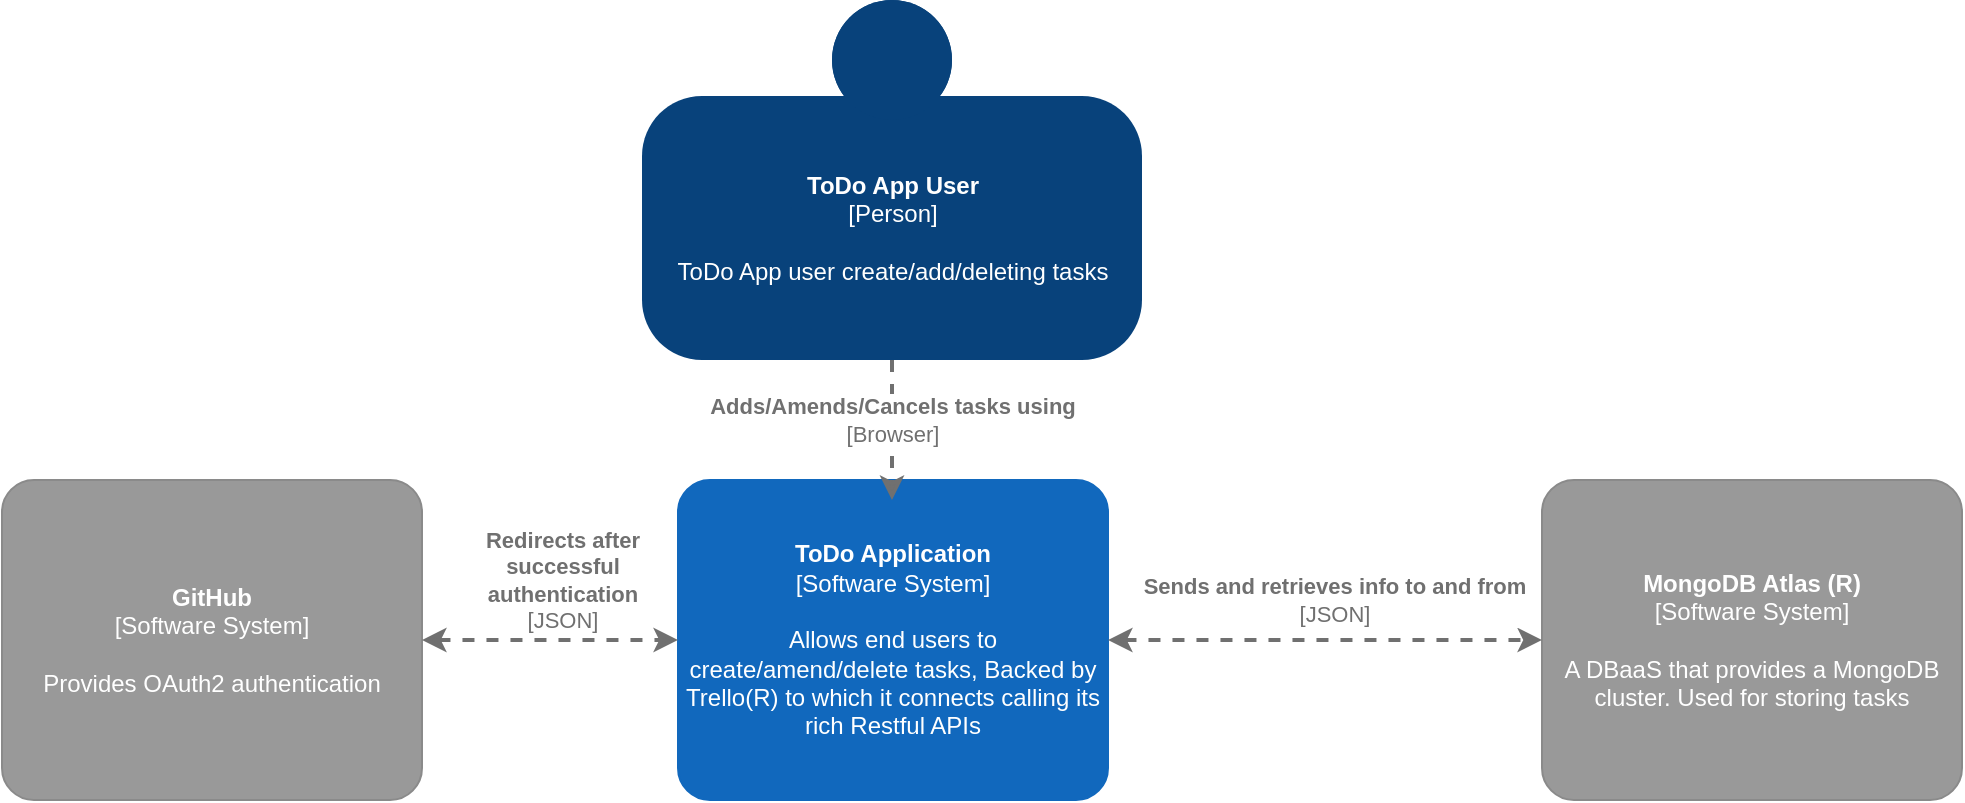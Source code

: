 <mxfile version="14.4.3" type="device" pages="4"><diagram id="dn1Vjq4ic546QwcZb8_f" name="Context"><mxGraphModel dx="1952" dy="728" grid="1" gridSize="10" guides="1" tooltips="1" connect="1" arrows="1" fold="1" page="1" pageScale="1" pageWidth="850" pageHeight="1100" math="0" shadow="0"><root><mxCell id="0"/><mxCell id="1" parent="0"/><object placeholders="1" c4Name="ToDo App User" c4Type="Person" c4Description="ToDo App user create/add/deleting tasks" label="&lt;b&gt;%c4Name%&lt;/b&gt;&lt;div&gt;[%c4Type%]&lt;/div&gt;&lt;br&gt;&lt;div&gt;%c4Description%&lt;/div&gt;" id="f-Gdh7KHexJDedPqXqwD-1"><mxCell style="html=1;dashed=0;whitespace=wrap;fillColor=#08427b;strokeColor=none;fontColor=#ffffff;shape=mxgraph.c4.person;align=center;metaEdit=1;points=[[0.5,0,0],[1,0.5,0],[1,0.75,0],[0.75,1,0],[0.5,1,0],[0.25,1,0],[0,0.75,0],[0,0.5,0]];metaData={&quot;c4Type&quot;:{&quot;editable&quot;:false}};" parent="1" vertex="1"><mxGeometry x="300" y="30" width="250" height="180" as="geometry"/></mxCell></object><object placeholders="1" c4Name="ToDo Application" c4Type="Software System" c4Description="Allows end users to create/amend/delete tasks, Backed by Trello(R) to which it connects calling its rich Restful APIs" label="&lt;b&gt;%c4Name%&lt;/b&gt;&lt;div&gt;[%c4Type%]&lt;/div&gt;&lt;br&gt;&lt;div&gt;%c4Description%&lt;/div&gt;" id="f-Gdh7KHexJDedPqXqwD-2"><mxCell style="rounded=1;whiteSpace=wrap;html=1;labelBackgroundColor=none;fillColor=#1168BD;fontColor=#ffffff;align=center;arcSize=10;strokeColor=#1168BD;metaEdit=1;metaData={&quot;c4Type&quot;:{&quot;editable&quot;:false}};points=[[0.25,0,0],[0.5,0,0],[0.75,0,0],[1,0.25,0],[1,0.5,0],[1,0.75,0],[0.75,1,0],[0.5,1,0],[0.25,1,0],[0,0.75,0],[0,0.5,0],[0,0.25,0]];" parent="1" vertex="1"><mxGeometry x="318" y="270" width="215" height="160" as="geometry"/></mxCell></object><object placeholders="1" c4Name="MongoDB Atlas (R)" c4Type="Software System" c4Description="A DBaaS that provides a MongoDB cluster. Used for storing tasks" label="&lt;b&gt;%c4Name%&lt;/b&gt;&lt;div&gt;[%c4Type%]&lt;/div&gt;&lt;br&gt;&lt;div&gt;%c4Description%&lt;/div&gt;" id="f-Gdh7KHexJDedPqXqwD-3"><mxCell style="rounded=1;whiteSpace=wrap;html=1;labelBackgroundColor=none;fillColor=#999999;fontColor=#ffffff;align=center;arcSize=10;strokeColor=#8A8A8A;metaEdit=1;metaData={&quot;c4Type&quot;:{&quot;editable&quot;:false}};points=[[0.25,0,0],[0.5,0,0],[0.75,0,0],[1,0.25,0],[1,0.5,0],[1,0.75,0],[0.75,1,0],[0.5,1,0],[0.25,1,0],[0,0.75,0],[0,0.5,0],[0,0.25,0]];" parent="1" vertex="1"><mxGeometry x="750" y="270" width="210" height="160" as="geometry"/></mxCell></object><object placeholders="1" c4Type="Relationship" c4Technology="Browser" c4Description="Adds/Amends/Cancels tasks using" label="&lt;div style=&quot;text-align: left&quot;&gt;&lt;div style=&quot;text-align: center&quot;&gt;&lt;b&gt;%c4Description%&lt;/b&gt;&lt;/div&gt;&lt;div style=&quot;text-align: center&quot;&gt;[%c4Technology%]&lt;/div&gt;&lt;/div&gt;" id="f-Gdh7KHexJDedPqXqwD-6"><mxCell style="edgeStyle=none;rounded=0;html=1;jettySize=auto;orthogonalLoop=1;strokeColor=#707070;strokeWidth=2;fontColor=#707070;jumpStyle=none;dashed=1;metaEdit=1;metaData={&quot;c4Type&quot;:{&quot;editable&quot;:false}};" parent="1" source="f-Gdh7KHexJDedPqXqwD-1" edge="1"><mxGeometry x="-0.143" width="160" relative="1" as="geometry"><mxPoint x="425" y="210" as="sourcePoint"/><mxPoint x="425" y="280" as="targetPoint"/><mxPoint as="offset"/></mxGeometry></mxCell></object><object placeholders="1" c4Type="Relationship" c4Technology="JSON" c4Description="Sends and retrieves info to and from" label="&lt;div style=&quot;text-align: left&quot;&gt;&lt;div style=&quot;text-align: center&quot;&gt;&lt;b&gt;%c4Description%&lt;/b&gt;&lt;/div&gt;&lt;div style=&quot;text-align: center&quot;&gt;[%c4Technology%]&lt;/div&gt;&lt;/div&gt;" id="f-Gdh7KHexJDedPqXqwD-7"><mxCell style="edgeStyle=none;rounded=0;html=1;jettySize=auto;orthogonalLoop=1;strokeColor=#707070;strokeWidth=2;fontColor=#707070;jumpStyle=none;dashed=1;metaEdit=1;metaData={&quot;c4Type&quot;:{&quot;editable&quot;:false}};entryX=0;entryY=0.5;entryDx=0;entryDy=0;entryPerimeter=0;startArrow=classic;startFill=1;" parent="1" source="f-Gdh7KHexJDedPqXqwD-2" target="f-Gdh7KHexJDedPqXqwD-3" edge="1"><mxGeometry x="0.042" y="20" width="160" relative="1" as="geometry"><mxPoint x="530" y="360" as="sourcePoint"/><mxPoint x="650" y="350" as="targetPoint"/><Array as="points"><mxPoint x="600" y="350"/></Array><mxPoint as="offset"/></mxGeometry></mxCell></object><object placeholders="1" c4Name="GitHub" c4Type="Software System" c4Description="Provides OAuth2 authentication" label="&lt;b&gt;%c4Name%&lt;/b&gt;&lt;div&gt;[%c4Type%]&lt;/div&gt;&lt;br&gt;&lt;div&gt;%c4Description%&lt;/div&gt;" id="2"><mxCell style="rounded=1;whiteSpace=wrap;html=1;labelBackgroundColor=none;fillColor=#999999;fontColor=#ffffff;align=center;arcSize=10;strokeColor=#8A8A8A;metaEdit=1;metaData={&quot;c4Type&quot;:{&quot;editable&quot;:false}};points=[[0.25,0,0],[0.5,0,0],[0.75,0,0],[1,0.25,0],[1,0.5,0],[1,0.75,0],[0.75,1,0],[0.5,1,0],[0.25,1,0],[0,0.75,0],[0,0.5,0],[0,0.25,0]];" parent="1" vertex="1"><mxGeometry x="-20" y="270" width="210" height="160" as="geometry"/></mxCell></object><object placeholders="1" c4Type="Relationship" c4Technology="JSON" c4Description="Redirects after&#10;successful&#10;authentication" label="&lt;div style=&quot;text-align: left&quot;&gt;&lt;div style=&quot;text-align: center&quot;&gt;&lt;b&gt;%c4Description%&lt;/b&gt;&lt;/div&gt;&lt;div style=&quot;text-align: center&quot;&gt;[%c4Technology%]&lt;/div&gt;&lt;/div&gt;" id="H5Cxwn_LAXvR9FRiUyiR-3"><mxCell style="edgeStyle=none;rounded=0;html=1;jettySize=auto;orthogonalLoop=1;strokeColor=#707070;strokeWidth=2;fontColor=#707070;jumpStyle=none;dashed=1;metaEdit=1;metaData={&quot;c4Type&quot;:{&quot;editable&quot;:false}};startArrow=classic;startFill=1;exitX=1;exitY=0.5;exitDx=0;exitDy=0;exitPerimeter=0;entryX=0;entryY=0.5;entryDx=0;entryDy=0;entryPerimeter=0;" parent="1" source="2" target="f-Gdh7KHexJDedPqXqwD-2" edge="1"><mxGeometry x="0.094" y="30" width="160" relative="1" as="geometry"><mxPoint x="110" y="470" as="sourcePoint"/><mxPoint x="370" y="470" as="targetPoint"/><mxPoint as="offset"/></mxGeometry></mxCell></object></root></mxGraphModel></diagram><diagram id="Foj7DZqFg0n5QcmUOzr-" name="Container"><mxGraphModel dx="1952" dy="728" grid="1" gridSize="10" guides="1" tooltips="1" connect="1" arrows="1" fold="1" page="1" pageScale="1" pageWidth="850" pageHeight="1100" math="0" shadow="0"><root><mxCell id="N9VP8kCMDE7anrByDkzx-0"/><mxCell id="N9VP8kCMDE7anrByDkzx-1" parent="N9VP8kCMDE7anrByDkzx-0"/><object placeholders="1" c4Name="ToDo App User" c4Type="Person" c4Description="ToDo App user create/add/deleting tasks" label="&lt;b&gt;%c4Name%&lt;/b&gt;&lt;div&gt;[%c4Type%]&lt;/div&gt;&lt;br&gt;&lt;div&gt;%c4Description%&lt;/div&gt;" id="tFSmgX2xO9txlpkh3Q9O-0"><mxCell style="html=1;dashed=0;whitespace=wrap;fillColor=#08427b;strokeColor=none;fontColor=#ffffff;shape=mxgraph.c4.person;align=center;metaEdit=1;points=[[0.5,0,0],[1,0.5,0],[1,0.75,0],[0.75,1,0],[0.5,1,0],[0.25,1,0],[0,0.75,0],[0,0.5,0]];metaData={&quot;c4Type&quot;:{&quot;editable&quot;:false}};" parent="N9VP8kCMDE7anrByDkzx-1" vertex="1"><mxGeometry x="225" y="40" width="250" height="180" as="geometry"/></mxCell></object><object placeholders="1" c4Name="MongoDB Atlas (R)" c4Type="Software System" c4Description="A DBaaS that provides a MongoDB cluster. Used for storing tasks" label="&lt;b&gt;%c4Name%&lt;/b&gt;&lt;div&gt;[%c4Type%]&lt;/div&gt;&lt;br&gt;&lt;div&gt;%c4Description%&lt;/div&gt;" id="tFSmgX2xO9txlpkh3Q9O-1"><mxCell style="rounded=1;whiteSpace=wrap;html=1;labelBackgroundColor=none;fillColor=#999999;fontColor=#ffffff;align=center;arcSize=10;strokeColor=#8A8A8A;metaEdit=1;metaData={&quot;c4Type&quot;:{&quot;editable&quot;:false}};points=[[0.25,0,0],[0.5,0,0],[0.75,0,0],[1,0.25,0],[1,0.5,0],[1,0.75,0],[0.75,1,0],[0.5,1,0],[0.25,1,0],[0,0.75,0],[0,0.5,0],[0,0.25,0]];" parent="N9VP8kCMDE7anrByDkzx-1" vertex="1"><mxGeometry x="750" y="595" width="210" height="160" as="geometry"/></mxCell></object><object placeholders="1" c4Name="ToDo App" c4Type="ExecutionEnvironment" c4Application="Hosts the web application" label="&lt;div style=&quot;text-align: left&quot;&gt;%c4Name%&lt;/div&gt;&lt;div style=&quot;text-align: left&quot;&gt;[%c4Application%]&lt;/div&gt;" id="tFSmgX2xO9txlpkh3Q9O-2"><mxCell style="rounded=1;whiteSpace=wrap;html=1;labelBackgroundColor=none;fillColor=#ffffff;fontColor=#000000;align=left;arcSize=5;strokeColor=#000000;verticalAlign=bottom;metaEdit=1;metaData={&quot;c4Type&quot;:{&quot;editable&quot;:false}};points=[[0.25,0,0],[0.5,0,0],[0.75,0,0],[1,0.25,0],[1,0.5,0],[1,0.75,0],[0.75,1,0],[0.5,1,0],[0.25,1,0],[0,0.75,0],[0,0.5,0],[0,0.25,0]];" parent="N9VP8kCMDE7anrByDkzx-1" vertex="1"><mxGeometry x="170" y="250" width="350" height="530" as="geometry"/></mxCell></object><object placeholders="1" c4Name="Web Application" c4Type="Container" c4Technology="Python/Jinja/Ajax" c4Description="Provides front-end for the user to add/amend/remove tasks. Also provides a user management interface" label="&lt;b&gt;%c4Name%&lt;/b&gt;&lt;div&gt;[%c4Type%: %c4Technology%]&lt;/div&gt;&lt;br&gt;&lt;div&gt;%c4Description%&lt;/div&gt;" id="tFSmgX2xO9txlpkh3Q9O-3"><mxCell style="rounded=1;whiteSpace=wrap;html=1;labelBackgroundColor=none;fillColor=#438DD5;fontColor=#ffffff;align=center;arcSize=10;strokeColor=#3C7FC0;metaEdit=1;metaData={&quot;c4Type&quot;:{&quot;editable&quot;:false}};points=[[0.25,0,0],[0.5,0,0],[0.75,0,0],[1,0.25,0],[1,0.5,0],[1,0.75,0],[0.75,1,0],[0.5,1,0],[0.25,1,0],[0,0.75,0],[0,0.5,0],[0,0.25,0]];" parent="N9VP8kCMDE7anrByDkzx-1" vertex="1"><mxGeometry x="270" y="620" width="160" height="110.0" as="geometry"/></mxCell></object><object placeholders="1" c4Name="Flask" c4Type="Container" c4Technology="Python/Poetry" c4Description="Application server, serving requests in testing" label="&lt;b&gt;%c4Name%&lt;/b&gt;&lt;div&gt;[%c4Type%: %c4Technology%]&lt;/div&gt;&lt;br&gt;&lt;div&gt;%c4Description%&lt;/div&gt;" id="tFSmgX2xO9txlpkh3Q9O-5"><mxCell style="rounded=1;whiteSpace=wrap;html=1;labelBackgroundColor=none;fillColor=#438DD5;fontColor=#ffffff;align=center;arcSize=10;strokeColor=#3C7FC0;metaEdit=1;metaData={&quot;c4Type&quot;:{&quot;editable&quot;:false}};points=[[0.25,0,0],[0.5,0,0],[0.75,0,0],[1,0.25,0],[1,0.5,0],[1,0.75,0],[0.75,1,0],[0.5,1,0],[0.25,1,0],[0,0.75,0],[0,0.5,0],[0,0.25,0]];" parent="N9VP8kCMDE7anrByDkzx-1" vertex="1"><mxGeometry x="270" y="450" width="160" height="110.0" as="geometry"/></mxCell></object><object placeholders="1" c4Name="Gunicorn" c4Type="Container" c4Technology="Python/Poetry" c4Description="Application server, serving requests in production" label="&lt;b&gt;%c4Name%&lt;/b&gt;&lt;div&gt;[%c4Type%: %c4Technology%]&lt;/div&gt;&lt;br&gt;&lt;div&gt;%c4Description%&lt;/div&gt;" id="tFSmgX2xO9txlpkh3Q9O-6"><mxCell style="rounded=1;whiteSpace=wrap;html=1;labelBackgroundColor=none;fillColor=#438DD5;fontColor=#ffffff;align=center;arcSize=10;strokeColor=#3C7FC0;metaEdit=1;metaData={&quot;c4Type&quot;:{&quot;editable&quot;:false}};points=[[0.25,0,0],[0.5,0,0],[0.75,0,0],[1,0.25,0],[1,0.5,0],[1,0.75,0],[0.75,1,0],[0.5,1,0],[0.25,1,0],[0,0.75,0],[0,0.5,0],[0,0.25,0]];" parent="N9VP8kCMDE7anrByDkzx-1" vertex="1"><mxGeometry x="270" y="300" width="160" height="110.0" as="geometry"/></mxCell></object><object placeholders="1" c4Type="Relationship" c4Technology="JSON" c4Description="Sends and retrieves info to and from" label="&lt;div style=&quot;text-align: left&quot;&gt;&lt;div style=&quot;text-align: center&quot;&gt;&lt;b&gt;%c4Description%&lt;/b&gt;&lt;/div&gt;&lt;div style=&quot;text-align: center&quot;&gt;[%c4Technology%]&lt;/div&gt;&lt;/div&gt;" id="tFSmgX2xO9txlpkh3Q9O-7"><mxCell style="edgeStyle=none;rounded=0;html=1;jettySize=auto;orthogonalLoop=1;strokeColor=#707070;strokeWidth=2;fontColor=#707070;jumpStyle=none;dashed=1;metaEdit=1;metaData={&quot;c4Type&quot;:{&quot;editable&quot;:false}};startArrow=classic;startFill=1;exitX=1;exitY=0.5;exitDx=0;exitDy=0;exitPerimeter=0;" parent="N9VP8kCMDE7anrByDkzx-1" source="tFSmgX2xO9txlpkh3Q9O-3" target="tFSmgX2xO9txlpkh3Q9O-1" edge="1"><mxGeometry width="160" relative="1" as="geometry"><mxPoint x="680" y="410" as="sourcePoint"/><mxPoint x="600" y="520" as="targetPoint"/></mxGeometry></mxCell></object><object placeholders="1" c4Type="Relationship" c4Technology="Python" c4Description="Hosts the web application" label="&lt;div style=&quot;text-align: left&quot;&gt;&lt;div style=&quot;text-align: center&quot;&gt;&lt;b&gt;%c4Description%&lt;/b&gt;&lt;/div&gt;&lt;div style=&quot;text-align: center&quot;&gt;[%c4Technology%]&lt;/div&gt;&lt;/div&gt;" id="tFSmgX2xO9txlpkh3Q9O-8"><mxCell style="edgeStyle=none;rounded=0;html=1;entryX=0.5;entryY=0;jettySize=auto;orthogonalLoop=1;strokeColor=#707070;strokeWidth=2;fontColor=#707070;jumpStyle=none;dashed=1;metaEdit=1;metaData={&quot;c4Type&quot;:{&quot;editable&quot;:false}};startArrow=none;startFill=0;exitX=0.5;exitY=1;exitDx=0;exitDy=0;exitPerimeter=0;entryDx=0;entryDy=0;entryPerimeter=0;" parent="N9VP8kCMDE7anrByDkzx-1" source="tFSmgX2xO9txlpkh3Q9O-5" target="tFSmgX2xO9txlpkh3Q9O-3" edge="1"><mxGeometry width="160" relative="1" as="geometry"><mxPoint x="170" y="450" as="sourcePoint"/><mxPoint x="330" y="450" as="targetPoint"/></mxGeometry></mxCell></object><object placeholders="1" c4Type="Relationship" c4Technology="Python" c4Description="Routes requests" label="&lt;div style=&quot;text-align: left&quot;&gt;&lt;div style=&quot;text-align: center&quot;&gt;&lt;b&gt;%c4Description%&lt;/b&gt;&lt;/div&gt;&lt;div style=&quot;text-align: center&quot;&gt;[%c4Technology%]&lt;/div&gt;&lt;/div&gt;" id="tFSmgX2xO9txlpkh3Q9O-9"><mxCell style="edgeStyle=none;rounded=0;html=1;entryX=0.5;entryY=0;jettySize=auto;orthogonalLoop=1;strokeColor=#707070;strokeWidth=2;fontColor=#707070;jumpStyle=none;dashed=1;metaEdit=1;metaData={&quot;c4Type&quot;:{&quot;editable&quot;:false}};startArrow=none;startFill=0;entryDx=0;entryDy=0;entryPerimeter=0;" parent="N9VP8kCMDE7anrByDkzx-1" source="tFSmgX2xO9txlpkh3Q9O-6" target="tFSmgX2xO9txlpkh3Q9O-5" edge="1"><mxGeometry width="160" relative="1" as="geometry"><mxPoint x="480" y="440" as="sourcePoint"/><mxPoint x="640" y="440" as="targetPoint"/></mxGeometry></mxCell></object><object placeholders="1" c4Type="Relationship" c4Technology="Browser" c4Description="Views/Adds/Amends/Deletes Tasks" label="&lt;div style=&quot;text-align: left&quot;&gt;&lt;div style=&quot;text-align: center&quot;&gt;&lt;b&gt;%c4Description%&lt;/b&gt;&lt;/div&gt;&lt;div style=&quot;text-align: center&quot;&gt;[%c4Technology%]&lt;/div&gt;&lt;/div&gt;" id="tFSmgX2xO9txlpkh3Q9O-10"><mxCell style="edgeStyle=none;rounded=0;html=1;jettySize=auto;orthogonalLoop=1;strokeColor=#707070;strokeWidth=2;fontColor=#707070;jumpStyle=none;dashed=1;metaEdit=1;metaData={&quot;c4Type&quot;:{&quot;editable&quot;:false}};startArrow=none;startFill=0;exitX=0.5;exitY=1;exitDx=0;exitDy=0;exitPerimeter=0;entryX=0.5;entryY=0;entryDx=0;entryDy=0;entryPerimeter=0;" parent="N9VP8kCMDE7anrByDkzx-1" source="tFSmgX2xO9txlpkh3Q9O-0" target="tFSmgX2xO9txlpkh3Q9O-6" edge="1"><mxGeometry x="0.25" width="160" relative="1" as="geometry"><mxPoint x="385" y="230" as="sourcePoint"/><mxPoint x="250" y="310" as="targetPoint"/><mxPoint as="offset"/></mxGeometry></mxCell></object><object placeholders="1" c4Name="GitHub" c4Type="Software System" c4Description="Provides OAuth2 authentication" label="&lt;b&gt;%c4Name%&lt;/b&gt;&lt;div&gt;[%c4Type%]&lt;/div&gt;&lt;br&gt;&lt;div&gt;%c4Description%&lt;/div&gt;" id="ZNTnC08KJImYjqAMvMMv-1"><mxCell style="rounded=1;whiteSpace=wrap;html=1;labelBackgroundColor=none;fillColor=#999999;fontColor=#ffffff;align=center;arcSize=10;strokeColor=#8A8A8A;metaEdit=1;metaData={&quot;c4Type&quot;:{&quot;editable&quot;:false}};points=[[0.25,0,0],[0.5,0,0],[0.75,0,0],[1,0.25,0],[1,0.5,0],[1,0.75,0],[0.75,1,0],[0.5,1,0],[0.25,1,0],[0,0.75,0],[0,0.5,0],[0,0.25,0]];" parent="N9VP8kCMDE7anrByDkzx-1" vertex="1"><mxGeometry x="-200" y="425" width="210" height="160" as="geometry"/></mxCell></object><object placeholders="1" c4Type="Relationship" c4Technology="JSON" c4Description="Redirects after&#10;successful&#10;authentication" label="&lt;div style=&quot;text-align: left&quot;&gt;&lt;div style=&quot;text-align: center&quot;&gt;&lt;b&gt;%c4Description%&lt;/b&gt;&lt;/div&gt;&lt;div style=&quot;text-align: center&quot;&gt;[%c4Technology%]&lt;/div&gt;&lt;/div&gt;" id="87pELQMlmSDGijvyVFuF-0"><mxCell style="edgeStyle=none;rounded=0;html=1;jettySize=auto;orthogonalLoop=1;strokeColor=#707070;strokeWidth=2;fontColor=#707070;jumpStyle=none;dashed=1;metaEdit=1;metaData={&quot;c4Type&quot;:{&quot;editable&quot;:false}};startArrow=classic;startFill=1;exitX=1;exitY=0.5;exitDx=0;exitDy=0;exitPerimeter=0;entryX=0;entryY=0.5;entryDx=0;entryDy=0;entryPerimeter=0;" parent="N9VP8kCMDE7anrByDkzx-1" source="ZNTnC08KJImYjqAMvMMv-1" edge="1"><mxGeometry y="15" width="160" relative="1" as="geometry"><mxPoint x="20" y="515" as="sourcePoint"/><mxPoint x="270" y="505" as="targetPoint"/><mxPoint as="offset"/></mxGeometry></mxCell></object></root></mxGraphModel></diagram><diagram id="W_hSivRV0PNKV3ZBCEcg" name="Component"><mxGraphModel dx="1952" dy="728" grid="1" gridSize="10" guides="1" tooltips="1" connect="1" arrows="1" fold="1" page="1" pageScale="1" pageWidth="850" pageHeight="1100" math="0" shadow="0"><root><mxCell id="m0-wOLAjLJrcqgXRadZ1-0"/><mxCell id="m0-wOLAjLJrcqgXRadZ1-1" parent="m0-wOLAjLJrcqgXRadZ1-0"/><object placeholders="1" c4Name="ToDo App User" c4Type="Person" c4Description="ToDo App user create/add/deleting tasks" label="&lt;b&gt;%c4Name%&lt;/b&gt;&lt;div&gt;[%c4Type%]&lt;/div&gt;&lt;br&gt;&lt;div&gt;%c4Description%&lt;/div&gt;" id="olJfWYa5ZoY1gwr9KIJR-0"><mxCell style="html=1;dashed=0;whitespace=wrap;fillColor=#08427b;strokeColor=none;fontColor=#ffffff;shape=mxgraph.c4.person;align=center;metaEdit=1;points=[[0.5,0,0],[1,0.5,0],[1,0.75,0],[0.75,1,0],[0.5,1,0],[0.25,1,0],[0,0.75,0],[0,0.5,0]];metaData={&quot;c4Type&quot;:{&quot;editable&quot;:false}};" parent="m0-wOLAjLJrcqgXRadZ1-1" vertex="1"><mxGeometry x="85" y="30" width="250" height="180" as="geometry"/></mxCell></object><object placeholders="1" c4Name="MongoDB Atlas (R)" c4Type="Software System" c4Description="A DBaaS that provides a MongoDB cluster. Used for storing tasks" label="&lt;b&gt;%c4Name%&lt;/b&gt;&lt;div&gt;[%c4Type%]&lt;/div&gt;&lt;br&gt;&lt;div&gt;%c4Description%&lt;/div&gt;" id="olJfWYa5ZoY1gwr9KIJR-1"><mxCell style="rounded=1;whiteSpace=wrap;html=1;labelBackgroundColor=none;fillColor=#999999;fontColor=#ffffff;align=center;arcSize=10;strokeColor=#8A8A8A;metaEdit=1;metaData={&quot;c4Type&quot;:{&quot;editable&quot;:false}};points=[[0.25,0,0],[0.5,0,0],[0.75,0,0],[1,0.25,0],[1,0.5,0],[1,0.75,0],[0.75,1,0],[0.5,1,0],[0.25,1,0],[0,0.75,0],[0,0.5,0],[0,0.25,0]];" parent="m0-wOLAjLJrcqgXRadZ1-1" vertex="1"><mxGeometry x="730" y="1000" width="210" height="160" as="geometry"/></mxCell></object><object placeholders="1" c4Name="ToDo App" c4Type="ExecutionEnvironment" c4Application="Hosts the web application" label="&lt;div style=&quot;text-align: left&quot;&gt;%c4Name%&lt;/div&gt;&lt;div style=&quot;text-align: left&quot;&gt;[%c4Application%]&lt;/div&gt;" id="olJfWYa5ZoY1gwr9KIJR-2"><mxCell style="rounded=1;whiteSpace=wrap;html=1;labelBackgroundColor=none;fillColor=#ffffff;fontColor=#000000;align=left;arcSize=5;strokeColor=#000000;verticalAlign=bottom;metaEdit=1;metaData={&quot;c4Type&quot;:{&quot;editable&quot;:false}};points=[[0.25,0,0],[0.5,0,0],[0.75,0,0],[1,0.25,0],[1,0.5,0],[1,0.75,0],[0.75,1,0],[0.5,1,0],[0.25,1,0],[0,0.75,0],[0,0.5,0],[0,0.25,0]];" parent="m0-wOLAjLJrcqgXRadZ1-1" vertex="1"><mxGeometry x="80" y="250" width="1070" height="700" as="geometry"/></mxCell></object><object placeholders="1" c4Name="Task ViewModel" c4Type="Component" c4Technology="technology" c4Description="Abstraction of the view exposing public properties and commands" label="&lt;b&gt;%c4Name%&lt;/b&gt;&lt;div&gt;[%c4Type%: %c4Technology%]&lt;/div&gt;&lt;br&gt;&lt;div&gt;%c4Description%&lt;/div&gt;" id="olJfWYa5ZoY1gwr9KIJR-4"><mxCell style="rounded=1;whiteSpace=wrap;html=1;labelBackgroundColor=none;fillColor=#85BBF0;fontColor=#ffffff;align=center;arcSize=10;strokeColor=#78A8D8;metaEdit=1;metaData={&quot;c4Type&quot;:{&quot;editable&quot;:false}};points=[[0.25,0,0],[0.5,0,0],[0.75,0,0],[1,0.25,0],[1,0.5,0],[1,0.75,0],[0.75,1,0],[0.5,1,0],[0.25,1,0],[0,0.75,0],[0,0.5,0],[0,0.25,0]];" parent="m0-wOLAjLJrcqgXRadZ1-1" vertex="1"><mxGeometry x="130" y="780" width="160" height="110.0" as="geometry"/></mxCell></object><object placeholders="1" c4Name="Task Management" c4Type="Component" c4Technology="Python" c4Description="DB caller and Models" label="&lt;b&gt;%c4Name%&lt;/b&gt;&lt;div&gt;[%c4Type%: %c4Technology%]&lt;/div&gt;&lt;br&gt;&lt;div&gt;%c4Description%&lt;/div&gt;" id="8Rxyb74wbd3LhwIOUIi--0"><mxCell style="rounded=1;whiteSpace=wrap;html=1;labelBackgroundColor=none;fillColor=#85BBF0;fontColor=#ffffff;align=center;arcSize=10;strokeColor=#78A8D8;metaEdit=1;metaData={&quot;c4Type&quot;:{&quot;editable&quot;:false}};points=[[0.25,0,0],[0.5,0,0],[0.75,0,0],[1,0.25,0],[1,0.5,0],[1,0.75,0],[0.75,1,0],[0.5,1,0],[0.25,1,0],[0,0.75,0],[0,0.5,0],[0,0.25,0]];" parent="m0-wOLAjLJrcqgXRadZ1-1" vertex="1"><mxGeometry x="415" y="780" width="160" height="110.0" as="geometry"/></mxCell></object><object placeholders="1" c4Type="Relationship" c4Technology="DB connection" c4Description="CRUD operations" label="&lt;div style=&quot;text-align: left&quot;&gt;&lt;div style=&quot;text-align: center&quot;&gt;&lt;b&gt;%c4Description%&lt;/b&gt;&lt;/div&gt;&lt;div style=&quot;text-align: center&quot;&gt;[%c4Technology%]&lt;/div&gt;&lt;/div&gt;" id="8Rxyb74wbd3LhwIOUIi--1"><mxCell style="edgeStyle=none;rounded=0;html=1;jettySize=auto;orthogonalLoop=1;strokeColor=#707070;strokeWidth=2;fontColor=#707070;jumpStyle=none;dashed=1;metaEdit=1;metaData={&quot;c4Type&quot;:{&quot;editable&quot;:false}};startArrow=none;startFill=0;entryX=0.457;entryY=0.006;entryDx=0;entryDy=0;entryPerimeter=0;exitX=0.998;exitY=0.541;exitDx=0;exitDy=0;exitPerimeter=0;" parent="m0-wOLAjLJrcqgXRadZ1-1" source="8Rxyb74wbd3LhwIOUIi--0" target="olJfWYa5ZoY1gwr9KIJR-1" edge="1"><mxGeometry width="160" relative="1" as="geometry"><mxPoint x="580" y="840" as="sourcePoint"/><mxPoint x="710" y="835" as="targetPoint"/></mxGeometry></mxCell></object><object placeholders="1" c4Type="Relationship" c4Technology="Python" c4Description="Calls business logic" label="&lt;div style=&quot;text-align: left&quot;&gt;&lt;div style=&quot;text-align: center&quot;&gt;&lt;b&gt;%c4Description%&lt;/b&gt;&lt;/div&gt;&lt;div style=&quot;text-align: center&quot;&gt;[%c4Technology%]&lt;/div&gt;&lt;/div&gt;" id="8Rxyb74wbd3LhwIOUIi--2"><mxCell style="edgeStyle=none;rounded=0;html=1;jettySize=auto;orthogonalLoop=1;strokeColor=#707070;strokeWidth=2;fontColor=#707070;jumpStyle=none;dashed=1;metaEdit=1;metaData={&quot;c4Type&quot;:{&quot;editable&quot;:false}};startArrow=none;startFill=0;entryX=0.5;entryY=0;entryDx=0;entryDy=0;entryPerimeter=0;exitX=1;exitY=0.5;exitDx=0;exitDy=0;exitPerimeter=0;" parent="m0-wOLAjLJrcqgXRadZ1-1" source="8Rxyb74wbd3LhwIOUIi--3" target="8Rxyb74wbd3LhwIOUIi--0" edge="1"><mxGeometry width="160" relative="1" as="geometry"><mxPoint x="330" y="835" as="sourcePoint"/><mxPoint x="400" y="835" as="targetPoint"/></mxGeometry></mxCell></object><object placeholders="1" c4Name="Web Application" c4Type="Component" c4Technology="jinja/html5/ajax" c4Description="Task Board" label="&lt;b&gt;%c4Name%&lt;/b&gt;&lt;div&gt;[%c4Type%: %c4Technology%]&lt;/div&gt;&lt;br&gt;&lt;div&gt;%c4Description%&lt;/div&gt;" id="8Rxyb74wbd3LhwIOUIi--3"><mxCell style="rounded=1;whiteSpace=wrap;html=1;labelBackgroundColor=none;fillColor=#85BBF0;fontColor=#ffffff;align=center;arcSize=10;strokeColor=#78A8D8;metaEdit=1;metaData={&quot;c4Type&quot;:{&quot;editable&quot;:false}};points=[[0.25,0,0],[0.5,0,0],[0.75,0,0],[1,0.25,0],[1,0.5,0],[1,0.75,0],[0.75,1,0],[0.5,1,0],[0.25,1,0],[0,0.75,0],[0,0.5,0],[0,0.25,0]];" parent="m0-wOLAjLJrcqgXRadZ1-1" vertex="1"><mxGeometry x="130" y="620" width="160" height="110.0" as="geometry"/></mxCell></object><object placeholders="1" c4Type="Relationship" c4Technology="Python/jinja" c4Description="Populates with Trello results" label="&lt;div style=&quot;text-align: left&quot;&gt;&lt;div style=&quot;text-align: center&quot;&gt;&lt;b&gt;%c4Description%&lt;/b&gt;&lt;/div&gt;&lt;div style=&quot;text-align: center&quot;&gt;[%c4Technology%]&lt;/div&gt;&lt;/div&gt;" id="8Rxyb74wbd3LhwIOUIi--4"><mxCell style="edgeStyle=none;rounded=0;html=1;entryX=0.5;entryY=0;jettySize=auto;orthogonalLoop=1;strokeColor=#707070;strokeWidth=2;fontColor=#707070;jumpStyle=none;dashed=1;metaEdit=1;metaData={&quot;c4Type&quot;:{&quot;editable&quot;:false}};startArrow=none;startFill=0;exitX=0.5;exitY=1;exitDx=0;exitDy=0;exitPerimeter=0;entryDx=0;entryDy=0;entryPerimeter=0;" parent="m0-wOLAjLJrcqgXRadZ1-1" source="8Rxyb74wbd3LhwIOUIi--3" target="olJfWYa5ZoY1gwr9KIJR-4" edge="1"><mxGeometry width="160" relative="1" as="geometry"><mxPoint x="310" y="710" as="sourcePoint"/><mxPoint x="470" y="710" as="targetPoint"/></mxGeometry></mxCell></object><object placeholders="1" c4Type="Relationship" c4Technology="Browser" c4Description="Views Task board" label="&lt;div style=&quot;text-align: left&quot;&gt;&lt;div style=&quot;text-align: center&quot;&gt;&lt;b&gt;%c4Description%&lt;/b&gt;&lt;/div&gt;&lt;div style=&quot;text-align: center&quot;&gt;[%c4Technology%]&lt;/div&gt;&lt;/div&gt;" id="8Rxyb74wbd3LhwIOUIi--5"><mxCell style="edgeStyle=none;rounded=0;html=1;jettySize=auto;orthogonalLoop=1;strokeColor=#707070;strokeWidth=2;fontColor=#707070;jumpStyle=none;dashed=1;metaEdit=1;metaData={&quot;c4Type&quot;:{&quot;editable&quot;:false}};startArrow=none;startFill=0;" parent="m0-wOLAjLJrcqgXRadZ1-1" source="olJfWYa5ZoY1gwr9KIJR-0" target="FozRIb9MIMMw1pEz3IM8-1" edge="1"><mxGeometry width="160" relative="1" as="geometry"><mxPoint x="190" y="220" as="sourcePoint"/><mxPoint x="450" y="250" as="targetPoint"/></mxGeometry></mxCell></object><object placeholders="1" c4Name="Flask" c4Type="Container" c4Technology="Python/Poetry" c4Description="Application server, serving requests in testing" label="&lt;b&gt;%c4Name%&lt;/b&gt;&lt;div&gt;[%c4Type%: %c4Technology%]&lt;/div&gt;&lt;br&gt;&lt;div&gt;%c4Description%&lt;/div&gt;" id="FozRIb9MIMMw1pEz3IM8-0"><mxCell style="rounded=1;whiteSpace=wrap;html=1;labelBackgroundColor=none;fillColor=#438DD5;fontColor=#ffffff;align=center;arcSize=10;strokeColor=#3C7FC0;metaEdit=1;metaData={&quot;c4Type&quot;:{&quot;editable&quot;:false}};points=[[0.25,0,0],[0.5,0,0],[0.75,0,0],[1,0.25,0],[1,0.5,0],[1,0.75,0],[0.75,1,0],[0.5,1,0],[0.25,1,0],[0,0.75,0],[0,0.5,0],[0,0.25,0]];" parent="m0-wOLAjLJrcqgXRadZ1-1" vertex="1"><mxGeometry x="130" y="450" width="160" height="110.0" as="geometry"/></mxCell></object><object placeholders="1" c4Name="Gunicorn" c4Type="Container" c4Technology="Python/Poetry" c4Description="Application server, serving requests in production" label="&lt;b&gt;%c4Name%&lt;/b&gt;&lt;div&gt;[%c4Type%: %c4Technology%]&lt;/div&gt;&lt;br&gt;&lt;div&gt;%c4Description%&lt;/div&gt;" id="FozRIb9MIMMw1pEz3IM8-1"><mxCell style="rounded=1;whiteSpace=wrap;html=1;labelBackgroundColor=none;fillColor=#438DD5;fontColor=#ffffff;align=center;arcSize=10;strokeColor=#3C7FC0;metaEdit=1;metaData={&quot;c4Type&quot;:{&quot;editable&quot;:false}};points=[[0.25,0,0],[0.5,0,0],[0.75,0,0],[1,0.25,0],[1,0.5,0],[1,0.75,0],[0.75,1,0],[0.5,1,0],[0.25,1,0],[0,0.75,0],[0,0.5,0],[0,0.25,0]];" parent="m0-wOLAjLJrcqgXRadZ1-1" vertex="1"><mxGeometry x="130" y="300" width="160" height="110.0" as="geometry"/></mxCell></object><object placeholders="1" c4Type="Relationship" c4Technology="Python" c4Description="Hosts the web application" label="&lt;div style=&quot;text-align: left&quot;&gt;&lt;div style=&quot;text-align: center&quot;&gt;&lt;b&gt;%c4Description%&lt;/b&gt;&lt;/div&gt;&lt;div style=&quot;text-align: center&quot;&gt;[%c4Technology%]&lt;/div&gt;&lt;/div&gt;" id="FozRIb9MIMMw1pEz3IM8-2"><mxCell style="edgeStyle=none;rounded=0;html=1;entryX=0.5;entryY=0;jettySize=auto;orthogonalLoop=1;strokeColor=#707070;strokeWidth=2;fontColor=#707070;jumpStyle=none;dashed=1;metaEdit=1;metaData={&quot;c4Type&quot;:{&quot;editable&quot;:false}};startArrow=none;startFill=0;exitX=0.5;exitY=1;exitDx=0;exitDy=0;exitPerimeter=0;entryDx=0;entryDy=0;entryPerimeter=0;" parent="m0-wOLAjLJrcqgXRadZ1-1" source="FozRIb9MIMMw1pEz3IM8-0" edge="1"><mxGeometry width="160" relative="1" as="geometry"><mxPoint x="30" y="450" as="sourcePoint"/><mxPoint x="210" y="620" as="targetPoint"/></mxGeometry></mxCell></object><object placeholders="1" c4Type="Relationship" c4Technology="Python" c4Description="Routes requests" label="&lt;div style=&quot;text-align: left&quot;&gt;&lt;div style=&quot;text-align: center&quot;&gt;&lt;b&gt;%c4Description%&lt;/b&gt;&lt;/div&gt;&lt;div style=&quot;text-align: center&quot;&gt;[%c4Technology%]&lt;/div&gt;&lt;/div&gt;" id="FozRIb9MIMMw1pEz3IM8-3"><mxCell style="edgeStyle=none;rounded=0;html=1;entryX=0.5;entryY=0;jettySize=auto;orthogonalLoop=1;strokeColor=#707070;strokeWidth=2;fontColor=#707070;jumpStyle=none;dashed=1;metaEdit=1;metaData={&quot;c4Type&quot;:{&quot;editable&quot;:false}};startArrow=none;startFill=0;entryDx=0;entryDy=0;entryPerimeter=0;" parent="m0-wOLAjLJrcqgXRadZ1-1" source="FozRIb9MIMMw1pEz3IM8-1" target="FozRIb9MIMMw1pEz3IM8-0" edge="1"><mxGeometry width="160" relative="1" as="geometry"><mxPoint x="340" y="440" as="sourcePoint"/><mxPoint x="500" y="440" as="targetPoint"/></mxGeometry></mxCell></object><object placeholders="1" c4Name="GitHub" c4Type="Software System" c4Description="Provides OAuth2 authentication" label="&lt;b&gt;%c4Name%&lt;/b&gt;&lt;div&gt;[%c4Type%]&lt;/div&gt;&lt;br&gt;&lt;div&gt;%c4Description%&lt;/div&gt;" id="dmy_GkKr895M039XNSv6-0"><mxCell style="rounded=1;whiteSpace=wrap;html=1;labelBackgroundColor=none;fillColor=#999999;fontColor=#ffffff;align=center;arcSize=10;strokeColor=#8A8A8A;metaEdit=1;metaData={&quot;c4Type&quot;:{&quot;editable&quot;:false}};points=[[0.25,0,0],[0.5,0,0],[0.75,0,0],[1,0.25,0],[1,0.5,0],[1,0.75,0],[0.75,1,0],[0.5,1,0],[0.25,1,0],[0,0.75,0],[0,0.5,0],[0,0.25,0]];" parent="m0-wOLAjLJrcqgXRadZ1-1" vertex="1"><mxGeometry x="-340" y="425" width="210" height="160" as="geometry"/></mxCell></object><object placeholders="1" c4Type="Relationship" c4Technology="JSON" c4Description="Redirects after&#10;successful&#10;authentication" label="&lt;div style=&quot;text-align: left&quot;&gt;&lt;div style=&quot;text-align: center&quot;&gt;&lt;b&gt;%c4Description%&lt;/b&gt;&lt;/div&gt;&lt;div style=&quot;text-align: center&quot;&gt;[%c4Technology%]&lt;/div&gt;&lt;/div&gt;" id="dmy_GkKr895M039XNSv6-1"><mxCell style="edgeStyle=none;rounded=0;html=1;jettySize=auto;orthogonalLoop=1;strokeColor=#707070;strokeWidth=2;fontColor=#707070;jumpStyle=none;dashed=1;metaEdit=1;metaData={&quot;c4Type&quot;:{&quot;editable&quot;:false}};startArrow=classic;startFill=1;exitX=1;exitY=0.5;exitDx=0;exitDy=0;exitPerimeter=0;entryX=0;entryY=0.5;entryDx=0;entryDy=0;entryPerimeter=0;" parent="m0-wOLAjLJrcqgXRadZ1-1" source="dmy_GkKr895M039XNSv6-0" edge="1"><mxGeometry y="15" width="160" relative="1" as="geometry"><mxPoint x="-120" y="515" as="sourcePoint"/><mxPoint x="130" y="505" as="targetPoint"/><mxPoint as="offset"/></mxGeometry></mxCell></object><object placeholders="1" c4Name="User ViewModel" c4Type="Component" c4Technology="technology" c4Description="Abstraction of the view exposing public properties and commands" label="&lt;b&gt;%c4Name%&lt;/b&gt;&lt;div&gt;[%c4Type%: %c4Technology%]&lt;/div&gt;&lt;br&gt;&lt;div&gt;%c4Description%&lt;/div&gt;" id="v1wkbn3uI1y4mW5nFWTZ-0"><mxCell style="rounded=1;whiteSpace=wrap;html=1;labelBackgroundColor=none;fillColor=#85BBF0;fontColor=#ffffff;align=center;arcSize=10;strokeColor=#78A8D8;metaEdit=1;metaData={&quot;c4Type&quot;:{&quot;editable&quot;:false}};points=[[0.25,0,0],[0.5,0,0],[0.75,0,0],[1,0.25,0],[1,0.5,0],[1,0.75,0],[0.75,1,0],[0.5,1,0],[0.25,1,0],[0,0.75,0],[0,0.5,0],[0,0.25,0]];" parent="m0-wOLAjLJrcqgXRadZ1-1" vertex="1"><mxGeometry x="470" y="620" width="160" height="110.0" as="geometry"/></mxCell></object><object placeholders="1" c4Name="User Management" c4Type="Component" c4Technology="Python" c4Description="DB caller and Models" label="&lt;b&gt;%c4Name%&lt;/b&gt;&lt;div&gt;[%c4Type%: %c4Technology%]&lt;/div&gt;&lt;br&gt;&lt;div&gt;%c4Description%&lt;/div&gt;" id="v1wkbn3uI1y4mW5nFWTZ-1"><mxCell style="rounded=1;whiteSpace=wrap;html=1;labelBackgroundColor=none;fillColor=#85BBF0;fontColor=#ffffff;align=center;arcSize=10;strokeColor=#78A8D8;metaEdit=1;metaData={&quot;c4Type&quot;:{&quot;editable&quot;:false}};points=[[0.25,0,0],[0.5,0,0],[0.75,0,0],[1,0.25,0],[1,0.5,0],[1,0.75,0],[0.75,1,0],[0.5,1,0],[0.25,1,0],[0,0.75,0],[0,0.5,0],[0,0.25,0]];" parent="m0-wOLAjLJrcqgXRadZ1-1" vertex="1"><mxGeometry x="755" y="620" width="160" height="110.0" as="geometry"/></mxCell></object><object placeholders="1" c4Type="Relationship" c4Technology="DB connection" c4Description="CRUD operations" label="&lt;div style=&quot;text-align: left&quot;&gt;&lt;div style=&quot;text-align: center&quot;&gt;&lt;b&gt;%c4Description%&lt;/b&gt;&lt;/div&gt;&lt;div style=&quot;text-align: center&quot;&gt;[%c4Technology%]&lt;/div&gt;&lt;/div&gt;" id="v1wkbn3uI1y4mW5nFWTZ-2"><mxCell style="edgeStyle=none;rounded=0;html=1;jettySize=auto;orthogonalLoop=1;strokeColor=#707070;strokeWidth=2;fontColor=#707070;jumpStyle=none;dashed=1;metaEdit=1;metaData={&quot;c4Type&quot;:{&quot;editable&quot;:false}};startArrow=none;startFill=0;entryX=0.5;entryY=0;entryDx=0;entryDy=0;entryPerimeter=0;exitX=0.5;exitY=1;exitDx=0;exitDy=0;exitPerimeter=0;" parent="m0-wOLAjLJrcqgXRadZ1-1" source="v1wkbn3uI1y4mW5nFWTZ-1" target="olJfWYa5ZoY1gwr9KIJR-1" edge="1"><mxGeometry width="160" relative="1" as="geometry"><mxPoint x="920" y="680" as="sourcePoint"/><mxPoint x="1070" y="679.96" as="targetPoint"/></mxGeometry></mxCell></object><object placeholders="1" c4Type="Relationship" c4Technology="Python" c4Description="Calls business logic" label="&lt;div style=&quot;text-align: left&quot;&gt;&lt;div style=&quot;text-align: center&quot;&gt;&lt;b&gt;%c4Description%&lt;/b&gt;&lt;/div&gt;&lt;div style=&quot;text-align: center&quot;&gt;[%c4Technology%]&lt;/div&gt;&lt;/div&gt;" id="v1wkbn3uI1y4mW5nFWTZ-3"><mxCell style="edgeStyle=none;rounded=0;html=1;jettySize=auto;orthogonalLoop=1;strokeColor=#707070;strokeWidth=2;fontColor=#707070;jumpStyle=none;dashed=1;metaEdit=1;metaData={&quot;c4Type&quot;:{&quot;editable&quot;:false}};startArrow=none;startFill=0;entryX=0.5;entryY=0;entryDx=0;entryDy=0;entryPerimeter=0;exitX=1;exitY=0.5;exitDx=0;exitDy=0;exitPerimeter=0;" parent="m0-wOLAjLJrcqgXRadZ1-1" source="v1wkbn3uI1y4mW5nFWTZ-4" target="v1wkbn3uI1y4mW5nFWTZ-1" edge="1"><mxGeometry width="160" relative="1" as="geometry"><mxPoint x="670" y="675" as="sourcePoint"/><mxPoint x="740" y="675" as="targetPoint"/></mxGeometry></mxCell></object><object placeholders="1" c4Name="Web Application" c4Type="Component" c4Technology="jinja/html5/ajax" c4Description="User Management" label="&lt;b&gt;%c4Name%&lt;/b&gt;&lt;div&gt;[%c4Type%: %c4Technology%]&lt;/div&gt;&lt;br&gt;&lt;div&gt;%c4Description%&lt;/div&gt;" id="v1wkbn3uI1y4mW5nFWTZ-4"><mxCell style="rounded=1;whiteSpace=wrap;html=1;labelBackgroundColor=none;fillColor=#85BBF0;fontColor=#ffffff;align=center;arcSize=10;strokeColor=#78A8D8;metaEdit=1;metaData={&quot;c4Type&quot;:{&quot;editable&quot;:false}};points=[[0.25,0,0],[0.5,0,0],[0.75,0,0],[1,0.25,0],[1,0.5,0],[1,0.75,0],[0.75,1,0],[0.5,1,0],[0.25,1,0],[0,0.75,0],[0,0.5,0],[0,0.25,0]];" parent="m0-wOLAjLJrcqgXRadZ1-1" vertex="1"><mxGeometry x="470" y="460" width="160" height="110.0" as="geometry"/></mxCell></object><object placeholders="1" c4Type="Relationship" c4Technology="Python/jinja" c4Description="Populates with Trello results" label="&lt;div style=&quot;text-align: left&quot;&gt;&lt;div style=&quot;text-align: center&quot;&gt;&lt;b&gt;%c4Description%&lt;/b&gt;&lt;/div&gt;&lt;div style=&quot;text-align: center&quot;&gt;[%c4Technology%]&lt;/div&gt;&lt;/div&gt;" id="v1wkbn3uI1y4mW5nFWTZ-5"><mxCell style="edgeStyle=none;rounded=0;html=1;entryX=0.5;entryY=0;jettySize=auto;orthogonalLoop=1;strokeColor=#707070;strokeWidth=2;fontColor=#707070;jumpStyle=none;dashed=1;metaEdit=1;metaData={&quot;c4Type&quot;:{&quot;editable&quot;:false}};startArrow=none;startFill=0;exitX=0.5;exitY=1;exitDx=0;exitDy=0;exitPerimeter=0;entryDx=0;entryDy=0;entryPerimeter=0;" parent="m0-wOLAjLJrcqgXRadZ1-1" source="v1wkbn3uI1y4mW5nFWTZ-4" target="v1wkbn3uI1y4mW5nFWTZ-0" edge="1"><mxGeometry width="160" relative="1" as="geometry"><mxPoint x="650" y="550" as="sourcePoint"/><mxPoint x="810" y="550" as="targetPoint"/></mxGeometry></mxCell></object></root></mxGraphModel></diagram><diagram id="EqTv0z3yAvHTbtJLRFFP" name="Code Diagram"><mxGraphModel dx="1102" dy="728" grid="1" gridSize="10" guides="1" tooltips="1" connect="1" arrows="1" fold="1" page="1" pageScale="1" pageWidth="850" pageHeight="1100" math="0" shadow="0"><root><mxCell id="Xq0DubL61ULnyGgVtTom-0"/><mxCell id="Xq0DubL61ULnyGgVtTom-1" parent="Xq0DubL61ULnyGgVtTom-0"/><mxCell id="ePUyapg_6rn9FRJ_oxsy-2" value="" style="shape=image;verticalLabelPosition=bottom;labelBackgroundColor=#ffffff;verticalAlign=top;aspect=fixed;imageAspect=0;image=file:///apps/Development/python/CSDevOps/DevOps-Course-Starter/classes_-p.png;" vertex="1" parent="Xq0DubL61ULnyGgVtTom-1"><mxGeometry x="10" y="80" width="1359.1" height="230" as="geometry"/></mxCell><mxCell id="ePUyapg_6rn9FRJ_oxsy-3" value="" style="shape=image;verticalLabelPosition=bottom;labelBackgroundColor=#ffffff;verticalAlign=top;aspect=fixed;imageAspect=0;image=file:///apps/Development/python/CSDevOps/DevOps-Course-Starter/packages_-p.png;" vertex="1" parent="Xq0DubL61ULnyGgVtTom-1"><mxGeometry x="10" y="360" width="1431.19" height="300" as="geometry"/></mxCell></root></mxGraphModel></diagram></mxfile>